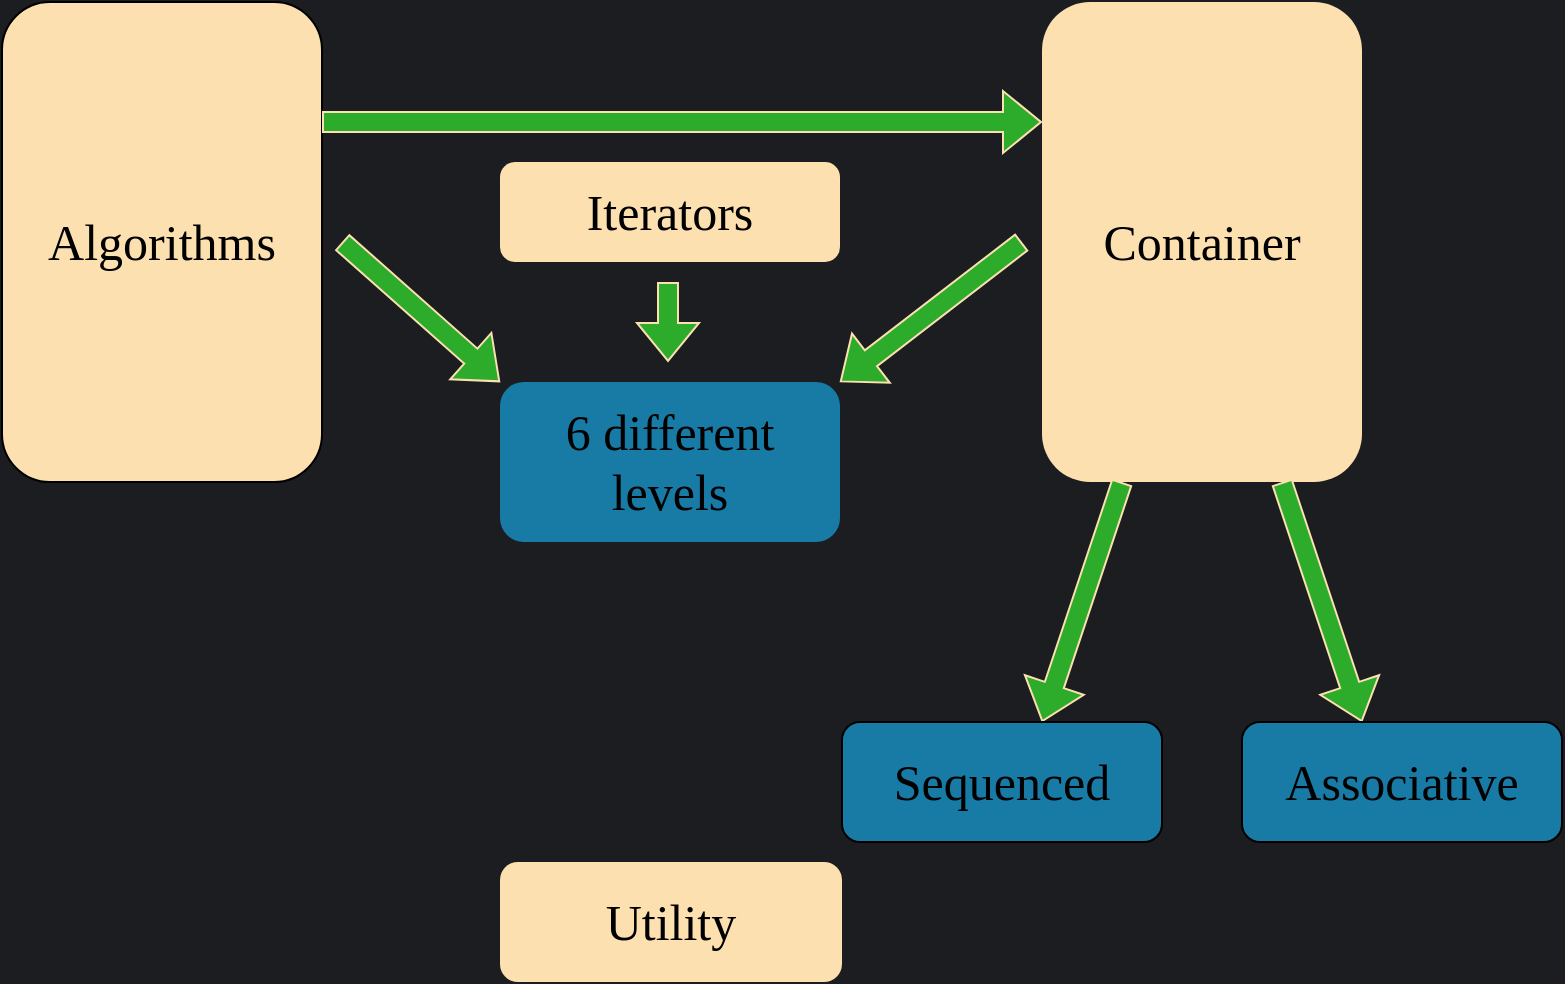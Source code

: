 <mxfile version="17.4.0" type="github">
  <diagram id="qnFRUYKLidkErhUA6jka" name="Page-1">
    <mxGraphModel dx="1440" dy="798" grid="1" gridSize="10" guides="1" tooltips="1" connect="1" arrows="1" fold="1" page="1" pageScale="1" pageWidth="1169" pageHeight="827" background="#1B1D20" math="0" shadow="0">
      <root>
        <mxCell id="0" />
        <mxCell id="1" parent="0" />
        <mxCell id="ciX_IjcqIJmXs5fLBIkF-1" value="Container" style="rounded=1;whiteSpace=wrap;html=1;fontFamily=Verdana;fontSize=25;strokeColor=none;fillColor=#FCE0B0;" parent="1" vertex="1">
          <mxGeometry x="680" y="160" width="160" height="240" as="geometry" />
        </mxCell>
        <mxCell id="ciX_IjcqIJmXs5fLBIkF-2" value="Algorithms" style="rounded=1;whiteSpace=wrap;html=1;fontFamily=Verdana;fontSize=25;fillColor=#FCE0B0;" parent="1" vertex="1">
          <mxGeometry x="160" y="160" width="160" height="240" as="geometry" />
        </mxCell>
        <mxCell id="ciX_IjcqIJmXs5fLBIkF-3" value="" style="shape=flexArrow;endArrow=classic;html=1;rounded=0;exitX=1;exitY=0.25;exitDx=0;exitDy=0;entryX=0;entryY=0.25;entryDx=0;entryDy=0;strokeColor=#FCE0B0;fillColor=#2DAB2B;" parent="1" source="ciX_IjcqIJmXs5fLBIkF-2" target="ciX_IjcqIJmXs5fLBIkF-1" edge="1">
          <mxGeometry width="50" height="50" relative="1" as="geometry">
            <mxPoint x="310" y="275" as="sourcePoint" />
            <mxPoint x="698.98" y="275" as="targetPoint" />
          </mxGeometry>
        </mxCell>
        <mxCell id="ciX_IjcqIJmXs5fLBIkF-5" value="Iterators" style="rounded=1;whiteSpace=wrap;html=1;fontFamily=Verdana;fontSize=25;strokeColor=none;fillColor=#FCE0B0;" parent="1" vertex="1">
          <mxGeometry x="409" y="240" width="170" height="50" as="geometry" />
        </mxCell>
        <mxCell id="ciX_IjcqIJmXs5fLBIkF-7" value="" style="shape=flexArrow;endArrow=classic;html=1;rounded=0;fontFamily=Verdana;fontSize=25;strokeColor=#FCE0B0;fillColor=#2DAB2B;exitX=0.25;exitY=1;exitDx=0;exitDy=0;" parent="1" source="ciX_IjcqIJmXs5fLBIkF-1" edge="1">
          <mxGeometry width="50" height="50" relative="1" as="geometry">
            <mxPoint x="470" y="410" as="sourcePoint" />
            <mxPoint x="680" y="520" as="targetPoint" />
          </mxGeometry>
        </mxCell>
        <mxCell id="ciX_IjcqIJmXs5fLBIkF-8" value="" style="shape=flexArrow;endArrow=classic;html=1;rounded=0;fontFamily=Verdana;fontSize=25;strokeColor=#FCE0B0;fillColor=#2DAB2B;exitX=0.75;exitY=1;exitDx=0;exitDy=0;" parent="1" source="ciX_IjcqIJmXs5fLBIkF-1" edge="1">
          <mxGeometry width="50" height="50" relative="1" as="geometry">
            <mxPoint x="710" y="423.171" as="sourcePoint" />
            <mxPoint x="840" y="520" as="targetPoint" />
          </mxGeometry>
        </mxCell>
        <mxCell id="ciX_IjcqIJmXs5fLBIkF-9" value="Sequenced" style="rounded=1;whiteSpace=wrap;html=1;labelBorderColor=none;fontFamily=Verdana;fontSize=25;fillColor=#177BA6;" parent="1" vertex="1">
          <mxGeometry x="580" y="520" width="160" height="60" as="geometry" />
        </mxCell>
        <mxCell id="ciX_IjcqIJmXs5fLBIkF-11" value="Associative" style="rounded=1;whiteSpace=wrap;html=1;labelBorderColor=none;fontFamily=Verdana;fontSize=25;fillColor=#177BA6;" parent="1" vertex="1">
          <mxGeometry x="780" y="520" width="160" height="60" as="geometry" />
        </mxCell>
        <mxCell id="ciX_IjcqIJmXs5fLBIkF-12" value="" style="shape=flexArrow;endArrow=classic;html=1;rounded=0;fontFamily=Verdana;fontSize=25;strokeColor=#FCE0B0;fillColor=#2DAB2B;exitX=0.25;exitY=1;exitDx=0;exitDy=0;" parent="1" edge="1">
          <mxGeometry width="50" height="50" relative="1" as="geometry">
            <mxPoint x="493" y="300" as="sourcePoint" />
            <mxPoint x="493" y="340" as="targetPoint" />
          </mxGeometry>
        </mxCell>
        <mxCell id="ciX_IjcqIJmXs5fLBIkF-13" value="6 different levels" style="rounded=1;whiteSpace=wrap;html=1;fontFamily=Verdana;fontSize=25;strokeColor=none;fillColor=#177BA6;" parent="1" vertex="1">
          <mxGeometry x="409" y="350" width="170" height="80" as="geometry" />
        </mxCell>
        <mxCell id="2-tQ9rQwfUZNQqvG47G3-1" value="" style="shape=flexArrow;endArrow=classic;html=1;rounded=0;fontFamily=Verdana;fontSize=25;strokeColor=#FCE0B0;fillColor=#2DAB2B;entryX=1;entryY=0;entryDx=0;entryDy=0;" edge="1" parent="1" target="ciX_IjcqIJmXs5fLBIkF-13">
          <mxGeometry width="50" height="50" relative="1" as="geometry">
            <mxPoint x="670" y="280" as="sourcePoint" />
            <mxPoint x="503" y="350" as="targetPoint" />
          </mxGeometry>
        </mxCell>
        <mxCell id="2-tQ9rQwfUZNQqvG47G3-2" value="" style="shape=flexArrow;endArrow=classic;html=1;rounded=0;fontFamily=Verdana;fontSize=25;strokeColor=#FCE0B0;fillColor=#2DAB2B;entryX=0;entryY=0;entryDx=0;entryDy=0;" edge="1" parent="1" target="ciX_IjcqIJmXs5fLBIkF-13">
          <mxGeometry width="50" height="50" relative="1" as="geometry">
            <mxPoint x="330" y="280" as="sourcePoint" />
            <mxPoint x="589" y="360" as="targetPoint" />
          </mxGeometry>
        </mxCell>
        <mxCell id="2-tQ9rQwfUZNQqvG47G3-15" value="Utility" style="rounded=1;whiteSpace=wrap;html=1;fontFamily=Verdana;fontSize=25;strokeColor=none;fillColor=#FCE0B0;" vertex="1" parent="1">
          <mxGeometry x="409" y="590" width="171" height="60" as="geometry" />
        </mxCell>
      </root>
    </mxGraphModel>
  </diagram>
</mxfile>
